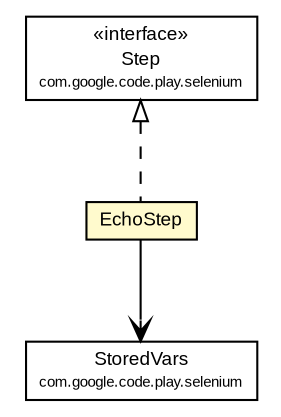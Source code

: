 #!/usr/local/bin/dot
#
# Class diagram 
# Generated by UmlGraph version 4.6 (http://www.spinellis.gr/sw/umlgraph)
#

digraph G {
	edge [fontname="arial",fontsize=10,labelfontname="arial",labelfontsize=10];
	node [fontname="arial",fontsize=10,shape=plaintext];
	// com.google.code.play.selenium.StoredVars
	c3240 [label=<<table border="0" cellborder="1" cellspacing="0" cellpadding="2" port="p" href="../StoredVars.html">
		<tr><td><table border="0" cellspacing="0" cellpadding="1">
			<tr><td> StoredVars </td></tr>
			<tr><td><font point-size="7.0"> com.google.code.play.selenium </font></td></tr>
		</table></td></tr>
		</table>>, fontname="arial", fontcolor="black", fontsize=9.0];
	// com.google.code.play.selenium.Step
	c3241 [label=<<table border="0" cellborder="1" cellspacing="0" cellpadding="2" port="p" href="../Step.html">
		<tr><td><table border="0" cellspacing="0" cellpadding="1">
			<tr><td> &laquo;interface&raquo; </td></tr>
			<tr><td> Step </td></tr>
			<tr><td><font point-size="7.0"> com.google.code.play.selenium </font></td></tr>
		</table></td></tr>
		</table>>, fontname="arial", fontcolor="black", fontsize=9.0];
	// com.google.code.play.selenium.step.EchoStep
	c3260 [label=<<table border="0" cellborder="1" cellspacing="0" cellpadding="2" port="p" bgcolor="lemonChiffon" href="./EchoStep.html">
		<tr><td><table border="0" cellspacing="0" cellpadding="1">
			<tr><td> EchoStep </td></tr>
		</table></td></tr>
		</table>>, fontname="arial", fontcolor="black", fontsize=9.0];
	//com.google.code.play.selenium.step.EchoStep implements com.google.code.play.selenium.Step
	c3241:p -> c3260:p [dir=back,arrowtail=empty,style=dashed];
	// com.google.code.play.selenium.step.EchoStep NAVASSOC com.google.code.play.selenium.StoredVars
	c3260:p -> c3240:p [taillabel="", label="", headlabel="", fontname="arial", fontcolor="black", fontsize=10.0, color="black", arrowhead=open];
}

